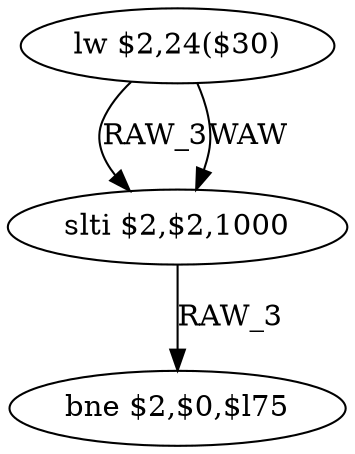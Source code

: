 digraph G1 {
node [shape = ellipse];
i0 [label = "lw $2,24($30)"] ;
i0 ->  i1 [label= "RAW_3"];
i0 ->  i1 [label= "WAW"];
i1 [label = "slti $2,$2,1000"] ;
i1 ->  i2 [label= "RAW_3"];
i2 [label = "bne $2,$0,$l75"] ;
}
